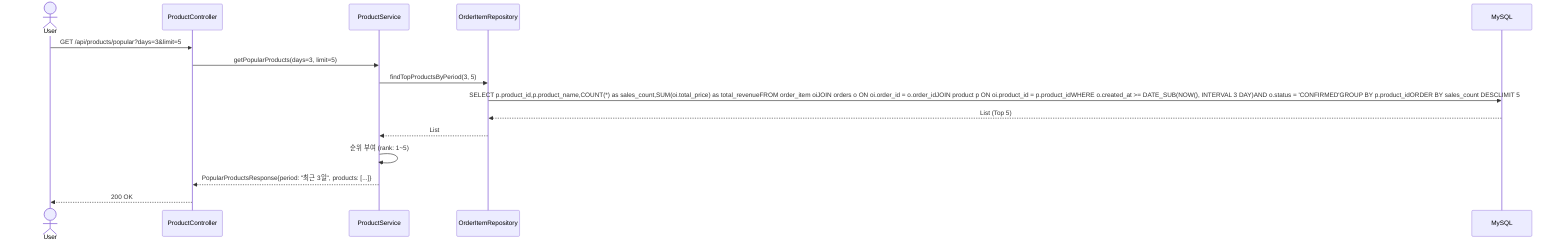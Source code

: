 sequenceDiagram
    actor User
    participant API as ProductController
    participant Service as ProductService
    participant Repo as OrderItemRepository
    participant DB as MySQL

    User->>API: GET /api/products/popular?days=3&limit=5
    API->>Service: getPopularProducts(days=3, limit=5)

    Service->>Repo: findTopProductsByPeriod(3, 5)
    Repo->>DB: SELECT p.product_id,p.product_name,COUNT(*) as sales_count,SUM(oi.total_price) as total_revenueFROM order_item oiJOIN orders o ON oi.order_id = o.order_idJOIN product p ON oi.product_id = p.product_idWHERE o.created_at >= DATE_SUB(NOW(), INTERVAL 3 DAY)AND o.status = 'CONFIRMED'GROUP BY p.product_idORDER BY sales_count DESCLIMIT 5

    DB-->>Repo: List (Top 5)
    Repo-->>Service: List

    Service->>Service: 순위 부여 (rank: 1~5)
    Service-->>API: PopularProductsResponse{period: "최근 3일", products: [...]}

    API-->>User: 200 OK